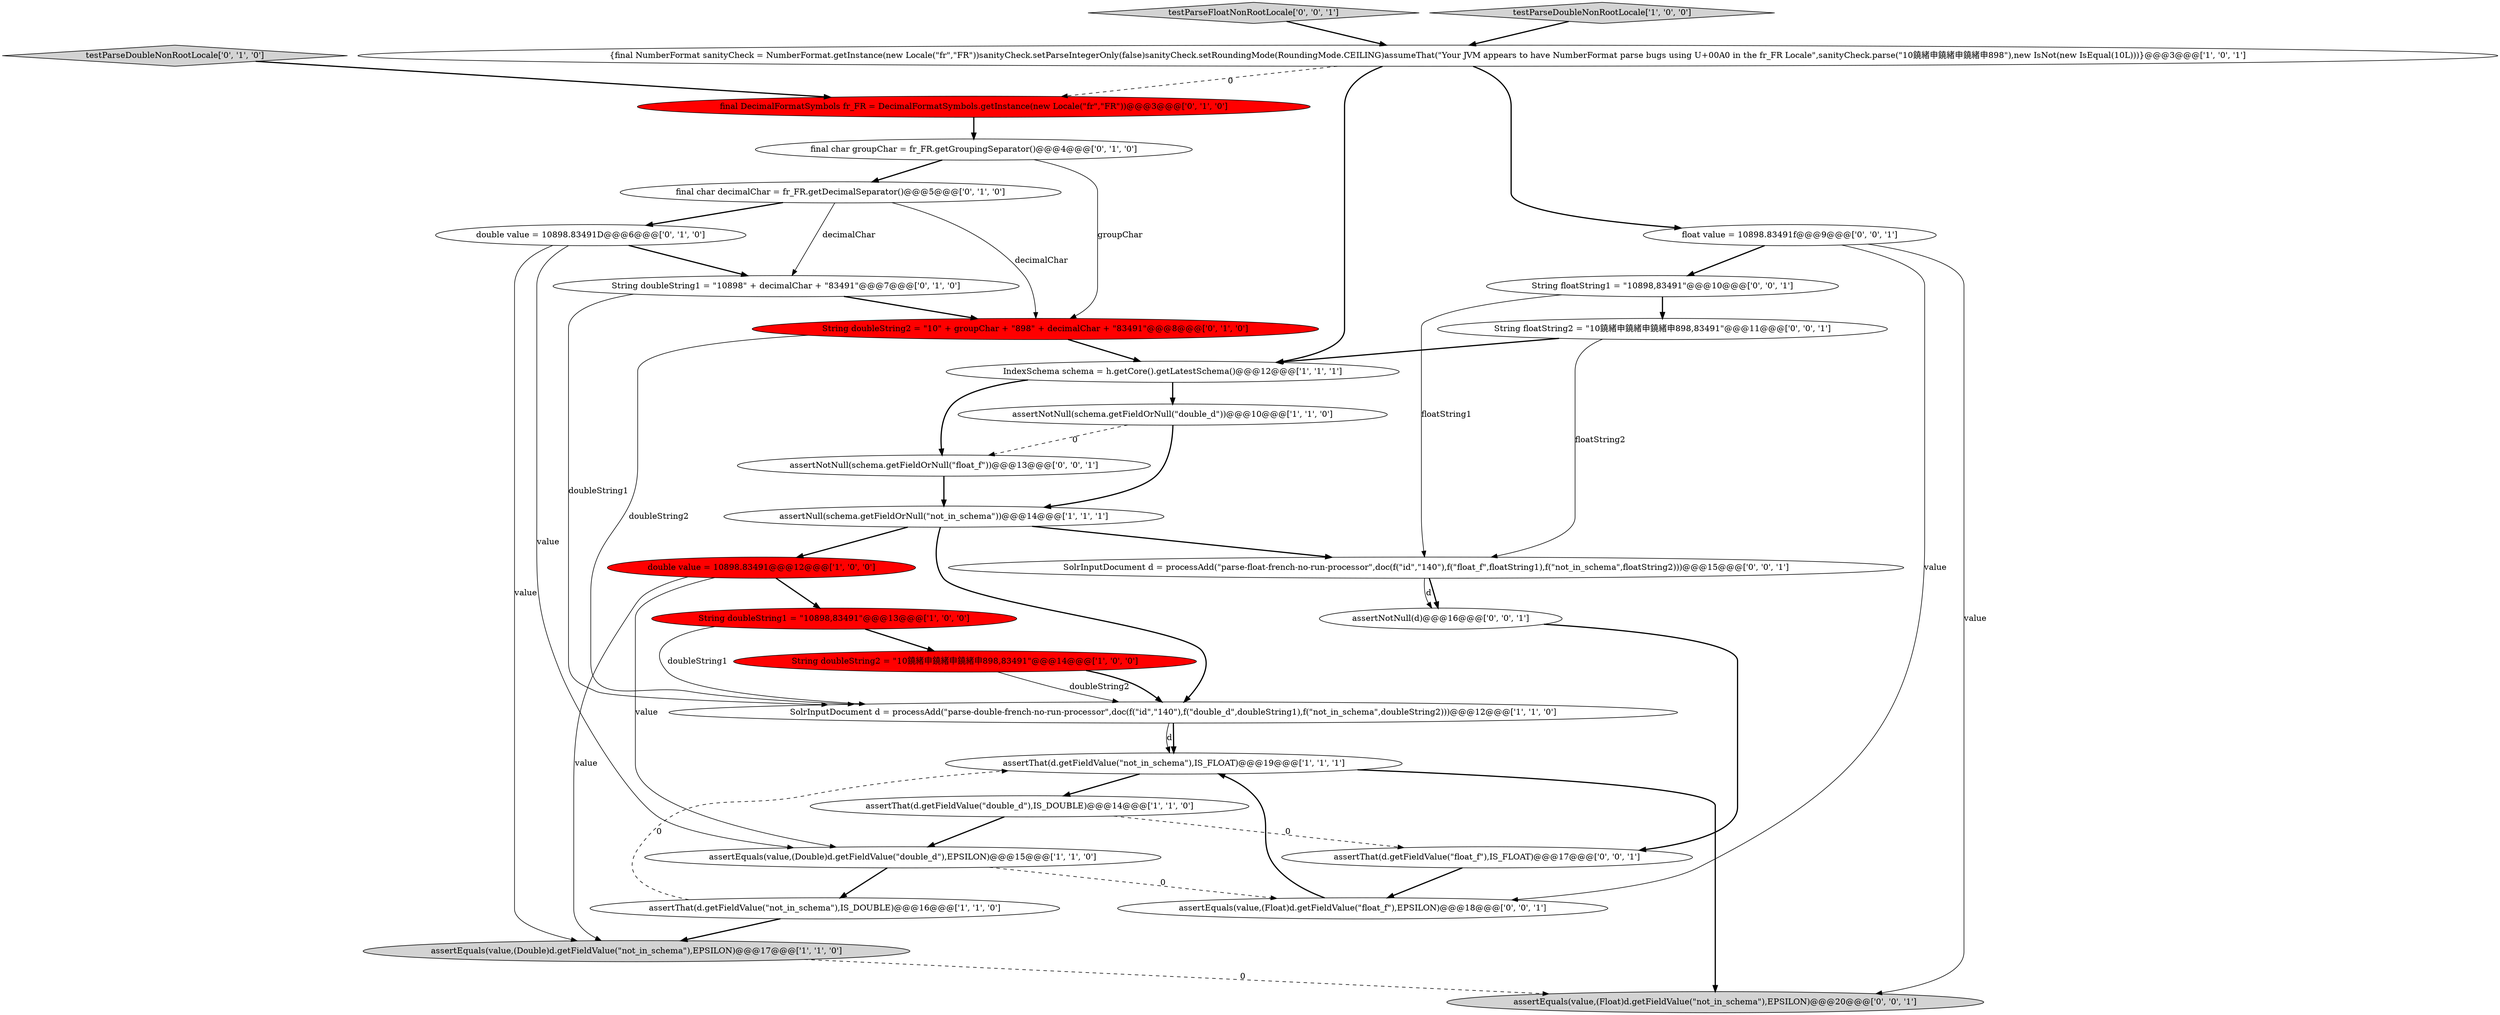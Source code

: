 digraph {
8 [style = filled, label = "SolrInputDocument d = processAdd(\"parse-double-french-no-run-processor\",doc(f(\"id\",\"140\"),f(\"double_d\",doubleString1),f(\"not_in_schema\",doubleString2)))@@@12@@@['1', '1', '0']", fillcolor = white, shape = ellipse image = "AAA0AAABBB1BBB"];
29 [style = filled, label = "assertNotNull(d)@@@16@@@['0', '0', '1']", fillcolor = white, shape = ellipse image = "AAA0AAABBB3BBB"];
30 [style = filled, label = "assertThat(d.getFieldValue(\"float_f\"),IS_FLOAT)@@@17@@@['0', '0', '1']", fillcolor = white, shape = ellipse image = "AAA0AAABBB3BBB"];
14 [style = filled, label = "final DecimalFormatSymbols fr_FR = DecimalFormatSymbols.getInstance(new Locale(\"fr\",\"FR\"))@@@3@@@['0', '1', '0']", fillcolor = red, shape = ellipse image = "AAA1AAABBB2BBB"];
9 [style = filled, label = "assertThat(d.getFieldValue(\"double_d\"),IS_DOUBLE)@@@14@@@['1', '1', '0']", fillcolor = white, shape = ellipse image = "AAA0AAABBB1BBB"];
5 [style = filled, label = "assertNotNull(schema.getFieldOrNull(\"double_d\"))@@@10@@@['1', '1', '0']", fillcolor = white, shape = ellipse image = "AAA0AAABBB1BBB"];
6 [style = filled, label = "assertEquals(value,(Double)d.getFieldValue(\"double_d\"),EPSILON)@@@15@@@['1', '1', '0']", fillcolor = white, shape = ellipse image = "AAA0AAABBB1BBB"];
17 [style = filled, label = "double value = 10898.83491D@@@6@@@['0', '1', '0']", fillcolor = white, shape = ellipse image = "AAA0AAABBB2BBB"];
3 [style = filled, label = "assertEquals(value,(Double)d.getFieldValue(\"not_in_schema\"),EPSILON)@@@17@@@['1', '1', '0']", fillcolor = lightgray, shape = ellipse image = "AAA0AAABBB1BBB"];
13 [style = filled, label = "assertThat(d.getFieldValue(\"not_in_schema\"),IS_FLOAT)@@@19@@@['1', '1', '1']", fillcolor = white, shape = ellipse image = "AAA0AAABBB1BBB"];
19 [style = filled, label = "testParseDoubleNonRootLocale['0', '1', '0']", fillcolor = lightgray, shape = diamond image = "AAA0AAABBB2BBB"];
24 [style = filled, label = "assertEquals(value,(Float)d.getFieldValue(\"not_in_schema\"),EPSILON)@@@20@@@['0', '0', '1']", fillcolor = lightgray, shape = ellipse image = "AAA0AAABBB3BBB"];
18 [style = filled, label = "final char decimalChar = fr_FR.getDecimalSeparator()@@@5@@@['0', '1', '0']", fillcolor = white, shape = ellipse image = "AAA0AAABBB2BBB"];
2 [style = filled, label = "IndexSchema schema = h.getCore().getLatestSchema()@@@12@@@['1', '1', '1']", fillcolor = white, shape = ellipse image = "AAA0AAABBB1BBB"];
23 [style = filled, label = "String floatString2 = \"10鐃緒申鐃緒申鐃緒申898,83491\"@@@11@@@['0', '0', '1']", fillcolor = white, shape = ellipse image = "AAA0AAABBB3BBB"];
27 [style = filled, label = "String floatString1 = \"10898,83491\"@@@10@@@['0', '0', '1']", fillcolor = white, shape = ellipse image = "AAA0AAABBB3BBB"];
26 [style = filled, label = "testParseFloatNonRootLocale['0', '0', '1']", fillcolor = lightgray, shape = diamond image = "AAA0AAABBB3BBB"];
22 [style = filled, label = "SolrInputDocument d = processAdd(\"parse-float-french-no-run-processor\",doc(f(\"id\",\"140\"),f(\"float_f\",floatString1),f(\"not_in_schema\",floatString2)))@@@15@@@['0', '0', '1']", fillcolor = white, shape = ellipse image = "AAA0AAABBB3BBB"];
0 [style = filled, label = "{final NumberFormat sanityCheck = NumberFormat.getInstance(new Locale(\"fr\",\"FR\"))sanityCheck.setParseIntegerOnly(false)sanityCheck.setRoundingMode(RoundingMode.CEILING)assumeThat(\"Your JVM appears to have NumberFormat parse bugs using U+00A0 in the fr_FR Locale\",sanityCheck.parse(\"10鐃緒申鐃緒申鐃緒申898\"),new IsNot(new IsEqual(10L)))}@@@3@@@['1', '0', '1']", fillcolor = white, shape = ellipse image = "AAA0AAABBB1BBB"];
15 [style = filled, label = "final char groupChar = fr_FR.getGroupingSeparator()@@@4@@@['0', '1', '0']", fillcolor = white, shape = ellipse image = "AAA0AAABBB2BBB"];
16 [style = filled, label = "String doubleString1 = \"10898\" + decimalChar + \"83491\"@@@7@@@['0', '1', '0']", fillcolor = white, shape = ellipse image = "AAA0AAABBB2BBB"];
7 [style = filled, label = "String doubleString1 = \"10898,83491\"@@@13@@@['1', '0', '0']", fillcolor = red, shape = ellipse image = "AAA1AAABBB1BBB"];
20 [style = filled, label = "String doubleString2 = \"10\" + groupChar + \"898\" + decimalChar + \"83491\"@@@8@@@['0', '1', '0']", fillcolor = red, shape = ellipse image = "AAA1AAABBB2BBB"];
4 [style = filled, label = "assertNull(schema.getFieldOrNull(\"not_in_schema\"))@@@14@@@['1', '1', '1']", fillcolor = white, shape = ellipse image = "AAA0AAABBB1BBB"];
1 [style = filled, label = "assertThat(d.getFieldValue(\"not_in_schema\"),IS_DOUBLE)@@@16@@@['1', '1', '0']", fillcolor = white, shape = ellipse image = "AAA0AAABBB1BBB"];
28 [style = filled, label = "assertNotNull(schema.getFieldOrNull(\"float_f\"))@@@13@@@['0', '0', '1']", fillcolor = white, shape = ellipse image = "AAA0AAABBB3BBB"];
10 [style = filled, label = "testParseDoubleNonRootLocale['1', '0', '0']", fillcolor = lightgray, shape = diamond image = "AAA0AAABBB1BBB"];
21 [style = filled, label = "float value = 10898.83491f@@@9@@@['0', '0', '1']", fillcolor = white, shape = ellipse image = "AAA0AAABBB3BBB"];
25 [style = filled, label = "assertEquals(value,(Float)d.getFieldValue(\"float_f\"),EPSILON)@@@18@@@['0', '0', '1']", fillcolor = white, shape = ellipse image = "AAA0AAABBB3BBB"];
11 [style = filled, label = "double value = 10898.83491@@@12@@@['1', '0', '0']", fillcolor = red, shape = ellipse image = "AAA1AAABBB1BBB"];
12 [style = filled, label = "String doubleString2 = \"10鐃緒申鐃緒申鐃緒申898,83491\"@@@14@@@['1', '0', '0']", fillcolor = red, shape = ellipse image = "AAA1AAABBB1BBB"];
27->22 [style = solid, label="floatString1"];
13->24 [style = bold, label=""];
29->30 [style = bold, label=""];
21->27 [style = bold, label=""];
7->12 [style = bold, label=""];
25->13 [style = bold, label=""];
11->3 [style = solid, label="value"];
18->20 [style = solid, label="decimalChar"];
21->25 [style = solid, label="value"];
18->16 [style = solid, label="decimalChar"];
20->8 [style = solid, label="doubleString2"];
0->2 [style = bold, label=""];
12->8 [style = solid, label="doubleString2"];
3->24 [style = dashed, label="0"];
1->3 [style = bold, label=""];
22->29 [style = bold, label=""];
18->17 [style = bold, label=""];
30->25 [style = bold, label=""];
17->3 [style = solid, label="value"];
0->21 [style = bold, label=""];
7->8 [style = solid, label="doubleString1"];
15->18 [style = bold, label=""];
16->8 [style = solid, label="doubleString1"];
9->6 [style = bold, label=""];
15->20 [style = solid, label="groupChar"];
20->2 [style = bold, label=""];
1->13 [style = dashed, label="0"];
0->14 [style = dashed, label="0"];
6->1 [style = bold, label=""];
26->0 [style = bold, label=""];
11->6 [style = solid, label="value"];
5->28 [style = dashed, label="0"];
19->14 [style = bold, label=""];
6->25 [style = dashed, label="0"];
12->8 [style = bold, label=""];
22->29 [style = solid, label="d"];
10->0 [style = bold, label=""];
5->4 [style = bold, label=""];
4->8 [style = bold, label=""];
17->6 [style = solid, label="value"];
14->15 [style = bold, label=""];
27->23 [style = bold, label=""];
13->9 [style = bold, label=""];
23->2 [style = bold, label=""];
21->24 [style = solid, label="value"];
9->30 [style = dashed, label="0"];
4->11 [style = bold, label=""];
16->20 [style = bold, label=""];
23->22 [style = solid, label="floatString2"];
2->28 [style = bold, label=""];
4->22 [style = bold, label=""];
8->13 [style = solid, label="d"];
11->7 [style = bold, label=""];
17->16 [style = bold, label=""];
8->13 [style = bold, label=""];
28->4 [style = bold, label=""];
2->5 [style = bold, label=""];
}
